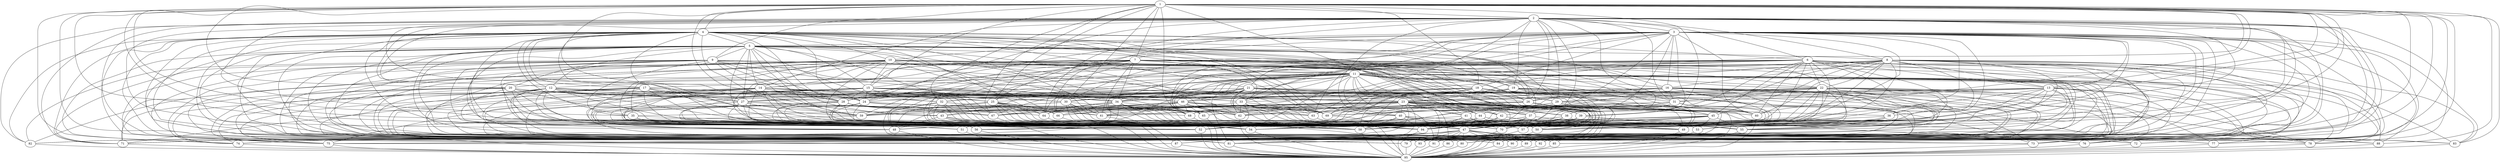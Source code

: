 graph {
  1 -- { 2 4 7 9 13 15 18 20 25 27 30 32 36 38 41 43 49 51 54 56 60 62 65 67 72 74 77 79 83 85 88 90 }
  2 -- { 3 6 8 12 14 17 19 24 26 29 31 35 37 40 42 48 50 53 55 59 61 64 66 71 73 76 78 82 84 87 89 }
  3 -- { 5 7 10 13 16 18 21 25 28 30 33 36 39 41 44 49 52 54 57 60 63 65 68 72 75 77 80 83 86 88 91 }
  4 -- { 5 6 10 12 16 17 21 24 28 29 33 35 39 40 44 48 52 53 57 59 63 64 68 71 75 76 80 82 86 87 91 }
  5 -- { 8 9 14 15 19 20 26 27 31 32 37 38 42 43 50 51 55 56 61 62 66 67 73 74 78 79 84 85 89 90 }
  6 -- { 11 13 15 22 25 27 34 36 38 45 49 51 58 60 62 69 72 74 81 83 85 92 }
  7 -- { 11 12 14 22 24 26 34 35 37 45 48 50 58 59 61 69 71 73 81 82 84 92 }
  8 -- { 11 13 16 22 25 28 34 36 39 45 49 52 58 60 63 69 72 75 81 83 86 92 }
  9 -- { 11 12 16 22 24 28 34 35 39 45 48 52 58 59 63 69 71 75 81 82 86 92 }
  10 -- { 11 14 15 22 26 27 34 37 38 45 50 51 58 61 62 69 73 74 81 84 85 92 }
  11 -- { 17 18 19 20 21 29 30 31 32 33 40 41 42 43 44 53 54 55 56 57 64 65 66 67 68 76 77 78 79 80 87 88 89 90 91 }
  12 -- { 23 25 27 30 32 46 49 51 54 56 70 72 74 77 79 93 }
  13 -- { 23 24 26 29 31 46 48 50 53 55 70 71 73 76 78 93 }
  14 -- { 23 25 28 30 33 46 49 52 54 57 70 72 75 77 80 93 }
  15 -- { 23 24 28 29 33 46 48 52 53 57 70 71 75 76 80 93 }
  16 -- { 23 26 27 31 32 46 50 51 55 56 70 73 74 78 79 93 }
  17 -- { 23 25 27 34 46 49 51 58 70 72 74 81 93 }
  18 -- { 23 24 26 34 46 48 50 58 70 71 73 81 93 }
  19 -- { 23 25 28 34 46 49 52 58 70 72 75 81 93 }
  20 -- { 23 24 28 34 46 48 52 58 70 71 75 81 93 }
  21 -- { 23 26 27 34 46 50 51 58 70 73 74 81 93 }
  22 -- { 23 29 30 31 32 33 46 53 54 55 56 57 70 76 77 78 79 80 93 }
  23 -- { 35 36 37 38 39 40 41 42 43 44 45 59 60 61 62 63 64 65 66 67 68 69 82 83 84 85 86 87 88 89 90 91 92 }
  24 -- { 47 49 51 54 56 60 62 65 67 94 }
  25 -- { 47 48 50 53 55 59 61 64 66 94 }
  26 -- { 47 49 52 54 57 60 63 65 68 94 }
  27 -- { 47 48 52 53 57 59 63 64 68 94 }
  28 -- { 47 50 51 55 56 61 62 66 67 94 }
  29 -- { 47 49 51 58 60 62 69 94 }
  30 -- { 47 48 50 58 59 61 69 94 }
  31 -- { 47 49 52 58 60 63 69 94 }
  32 -- { 47 48 52 58 59 63 69 94 }
  33 -- { 47 50 51 58 61 62 69 94 }
  34 -- { 47 53 54 55 56 57 64 65 66 67 68 94 }
  35 -- { 47 49 51 54 56 70 94 }
  36 -- { 47 48 50 53 55 70 94 }
  37 -- { 47 49 52 54 57 70 94 }
  38 -- { 47 48 52 53 57 70 94 }
  39 -- { 47 50 51 55 56 70 94 }
  40 -- { 47 49 51 58 70 94 }
  41 -- { 47 48 50 58 70 94 }
  42 -- { 47 49 52 58 70 94 }
  43 -- { 47 48 52 58 70 94 }
  44 -- { 47 50 51 58 70 94 }
  45 -- { 47 53 54 55 56 57 70 94 }
  46 -- { 47 59 60 61 62 63 64 65 66 67 68 69 94 }
  47 -- { 71 72 73 74 75 76 77 78 79 80 81 82 83 84 85 86 87 88 89 90 91 92 93 }
  48 -- 95
  49 -- 95
  50 -- 95
  51 -- 95
  52 -- 95
  53 -- 95
  54 -- 95
  55 -- 95
  56 -- 95
  57 -- 95
  58 -- 95
  59 -- 95
  60 -- 95
  61 -- 95
  62 -- 95
  63 -- 95
  64 -- 95
  65 -- 95
  66 -- 95
  67 -- 95
  68 -- 95
  69 -- 95
  70 -- 95
  71 -- 95
  72 -- 95
  73 -- 95
  74 -- 95
  75 -- 95
  76 -- 95
  77 -- 95
  78 -- 95
  79 -- 95
  80 -- 95
  81 -- 95
  82 -- 95
  83 -- 95
  84 -- 95
  85 -- 95
  86 -- 95
  87 -- 95
  88 -- 95
  89 -- 95
  90 -- 95
  91 -- 95
  92 -- 95
  93 -- 95
  94 -- 95
  95
}
